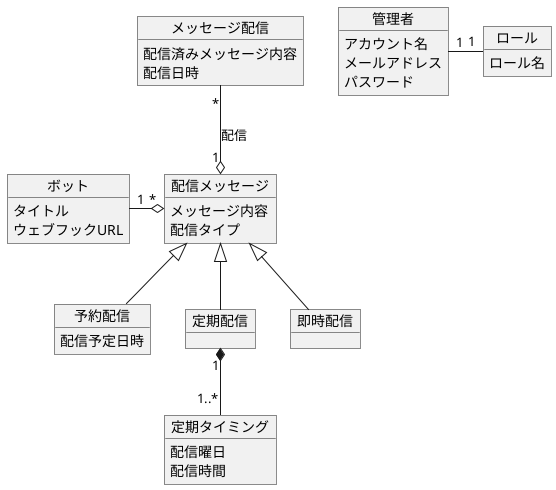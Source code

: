 @startuml model

object ボット {
    タイトル
    ウェブフックURL
}
object 配信メッセージ {
    メッセージ内容
    配信タイプ
}
object 予約配信 {
    配信予定日時
}
object 定期配信 {
}
object 即時配信 {
}
object 定期タイミング {
    配信曜日
    配信時間
}
object 管理者 {
    アカウント名
    メールアドレス
    パスワード
}
object メッセージ配信 {
    配信済みメッセージ内容
    配信日時
}
object ロール {
    ロール名
}

ボット "1" -o "*" 配信メッセージ
配信メッセージ <|-- 即時配信
配信メッセージ <|-- 予約配信
配信メッセージ <|-- 定期配信
定期配信 "1" *-- "1..*" 定期タイミング
メッセージ配信 "*" --o "1" 配信メッセージ : 配信

管理者 "1" - "1" ロール

@enduml
